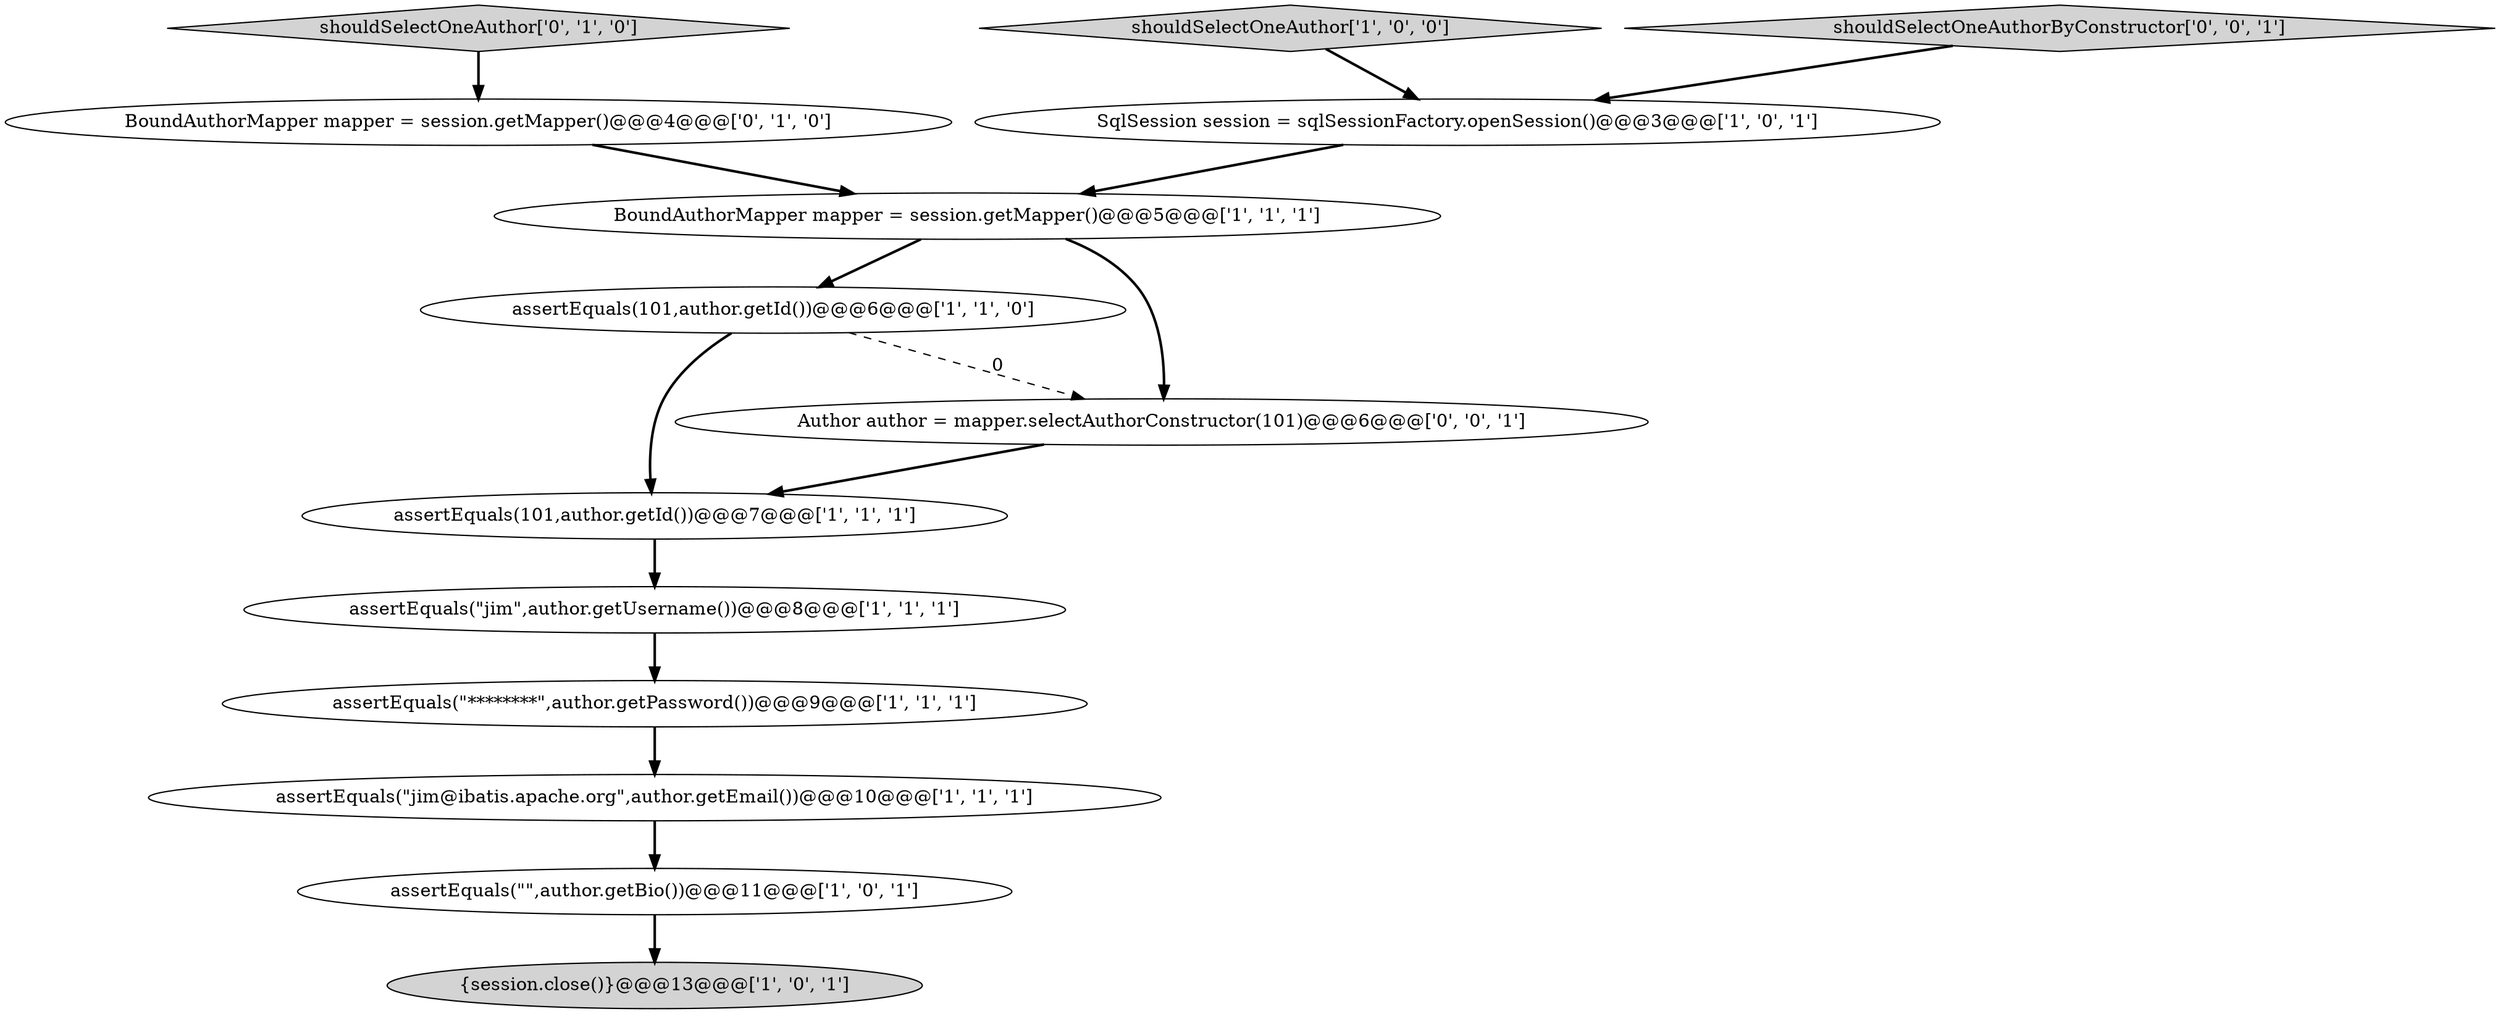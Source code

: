 digraph {
11 [style = filled, label = "shouldSelectOneAuthor['0', '1', '0']", fillcolor = lightgray, shape = diamond image = "AAA0AAABBB2BBB"];
5 [style = filled, label = "{session.close()}@@@13@@@['1', '0', '1']", fillcolor = lightgray, shape = ellipse image = "AAA0AAABBB1BBB"];
1 [style = filled, label = "SqlSession session = sqlSessionFactory.openSession()@@@3@@@['1', '0', '1']", fillcolor = white, shape = ellipse image = "AAA0AAABBB1BBB"];
2 [style = filled, label = "assertEquals(101,author.getId())@@@6@@@['1', '1', '0']", fillcolor = white, shape = ellipse image = "AAA0AAABBB1BBB"];
6 [style = filled, label = "assertEquals(101,author.getId())@@@7@@@['1', '1', '1']", fillcolor = white, shape = ellipse image = "AAA0AAABBB1BBB"];
8 [style = filled, label = "assertEquals(\"jim@ibatis.apache.org\",author.getEmail())@@@10@@@['1', '1', '1']", fillcolor = white, shape = ellipse image = "AAA0AAABBB1BBB"];
12 [style = filled, label = "Author author = mapper.selectAuthorConstructor(101)@@@6@@@['0', '0', '1']", fillcolor = white, shape = ellipse image = "AAA0AAABBB3BBB"];
4 [style = filled, label = "assertEquals(\"\",author.getBio())@@@11@@@['1', '0', '1']", fillcolor = white, shape = ellipse image = "AAA0AAABBB1BBB"];
7 [style = filled, label = "shouldSelectOneAuthor['1', '0', '0']", fillcolor = lightgray, shape = diamond image = "AAA0AAABBB1BBB"];
9 [style = filled, label = "BoundAuthorMapper mapper = session.getMapper()@@@5@@@['1', '1', '1']", fillcolor = white, shape = ellipse image = "AAA0AAABBB1BBB"];
0 [style = filled, label = "assertEquals(\"********\",author.getPassword())@@@9@@@['1', '1', '1']", fillcolor = white, shape = ellipse image = "AAA0AAABBB1BBB"];
13 [style = filled, label = "shouldSelectOneAuthorByConstructor['0', '0', '1']", fillcolor = lightgray, shape = diamond image = "AAA0AAABBB3BBB"];
10 [style = filled, label = "BoundAuthorMapper mapper = session.getMapper()@@@4@@@['0', '1', '0']", fillcolor = white, shape = ellipse image = "AAA0AAABBB2BBB"];
3 [style = filled, label = "assertEquals(\"jim\",author.getUsername())@@@8@@@['1', '1', '1']", fillcolor = white, shape = ellipse image = "AAA0AAABBB1BBB"];
6->3 [style = bold, label=""];
3->0 [style = bold, label=""];
2->12 [style = dashed, label="0"];
10->9 [style = bold, label=""];
9->12 [style = bold, label=""];
7->1 [style = bold, label=""];
8->4 [style = bold, label=""];
12->6 [style = bold, label=""];
9->2 [style = bold, label=""];
4->5 [style = bold, label=""];
2->6 [style = bold, label=""];
11->10 [style = bold, label=""];
13->1 [style = bold, label=""];
1->9 [style = bold, label=""];
0->8 [style = bold, label=""];
}
